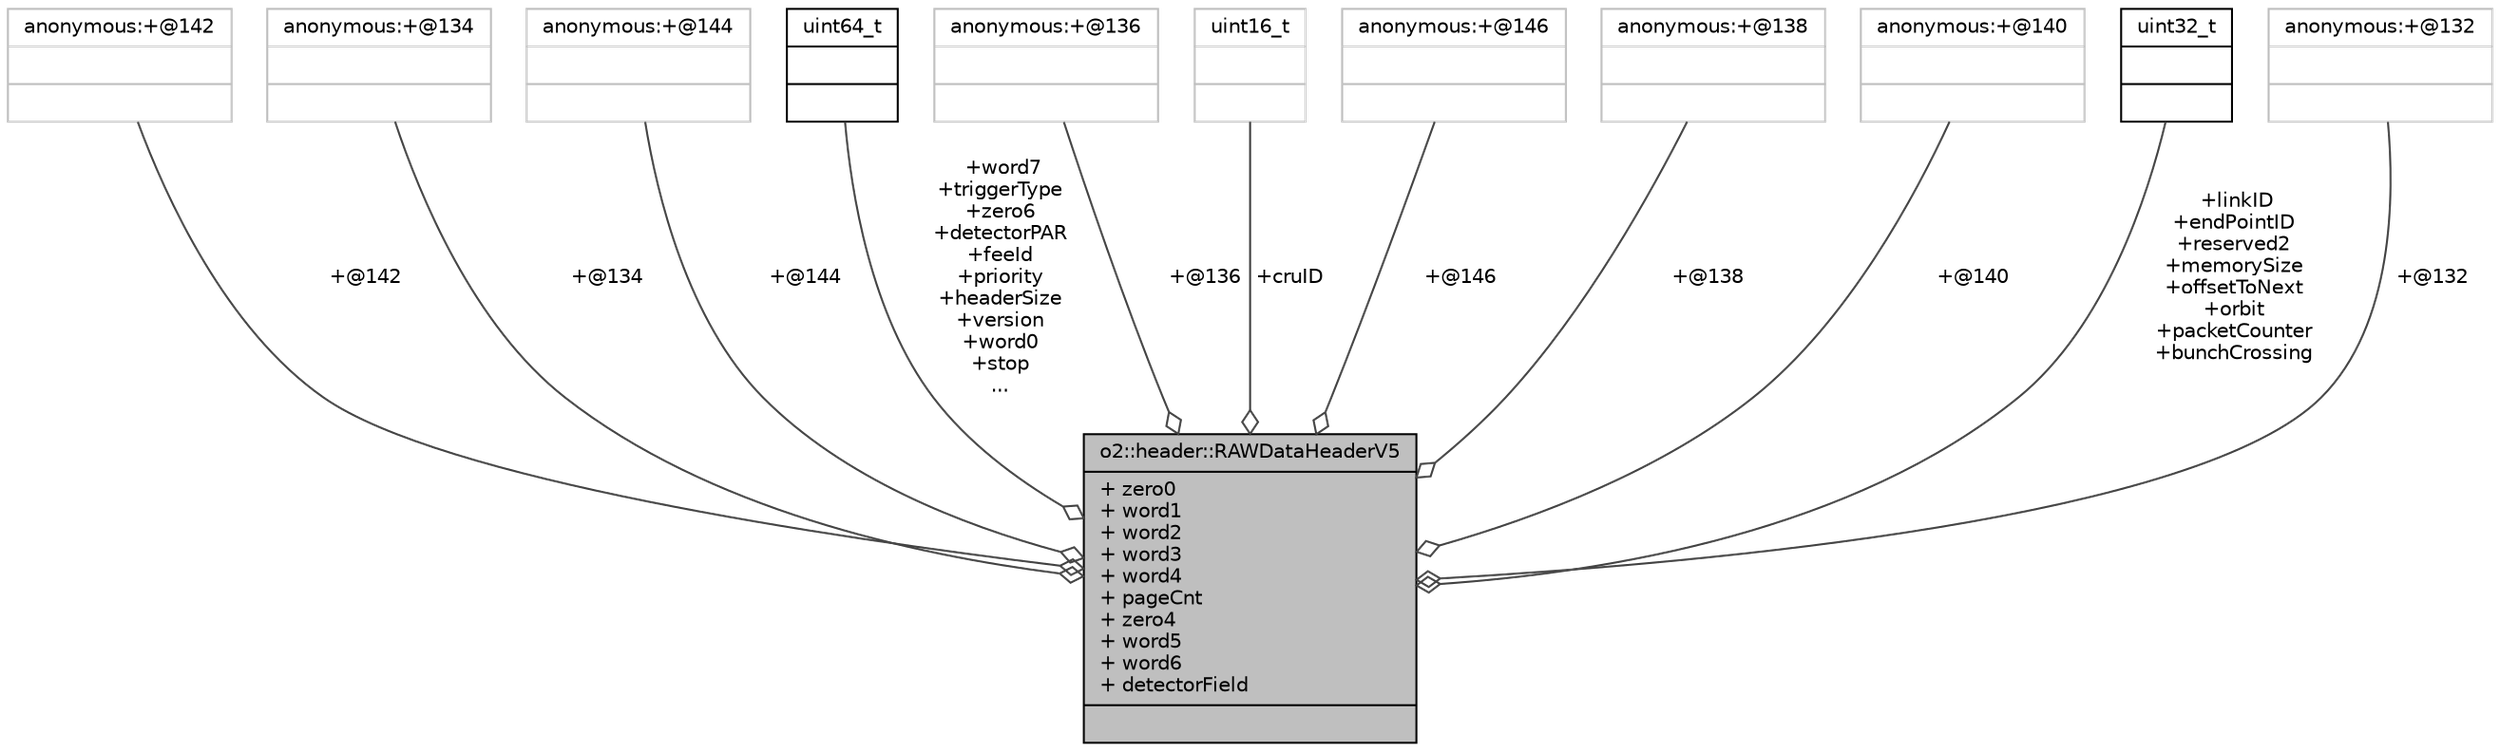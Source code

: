 digraph "o2::header::RAWDataHeaderV5"
{
 // INTERACTIVE_SVG=YES
  bgcolor="transparent";
  edge [fontname="Helvetica",fontsize="10",labelfontname="Helvetica",labelfontsize="10"];
  node [fontname="Helvetica",fontsize="10",shape=record];
  Node1 [label="{o2::header::RAWDataHeaderV5\n|+ zero0\l+ word1\l+ word2\l+ word3\l+ word4\l+ pageCnt\l+ zero4\l+ word5\l+ word6\l+ detectorField\l|}",height=0.2,width=0.4,color="black", fillcolor="grey75", style="filled", fontcolor="black"];
  Node2 -> Node1 [color="grey25",fontsize="10",style="solid",label=" +@142" ,arrowhead="odiamond",fontname="Helvetica"];
  Node2 [label="{anonymous:+@142\n||}",height=0.2,width=0.4,color="grey75"];
  Node3 -> Node1 [color="grey25",fontsize="10",style="solid",label=" +@134" ,arrowhead="odiamond",fontname="Helvetica"];
  Node3 [label="{anonymous:+@134\n||}",height=0.2,width=0.4,color="grey75"];
  Node4 -> Node1 [color="grey25",fontsize="10",style="solid",label=" +@144" ,arrowhead="odiamond",fontname="Helvetica"];
  Node4 [label="{anonymous:+@144\n||}",height=0.2,width=0.4,color="grey75"];
  Node5 -> Node1 [color="grey25",fontsize="10",style="solid",label=" +word7\n+triggerType\n+zero6\n+detectorPAR\n+feeId\n+priority\n+headerSize\n+version\n+word0\n+stop\n..." ,arrowhead="odiamond",fontname="Helvetica"];
  Node5 [label="{uint64_t\n||}",height=0.2,width=0.4,color="black",URL="$d6/d30/classuint64__t.html"];
  Node6 -> Node1 [color="grey25",fontsize="10",style="solid",label=" +@136" ,arrowhead="odiamond",fontname="Helvetica"];
  Node6 [label="{anonymous:+@136\n||}",height=0.2,width=0.4,color="grey75"];
  Node7 -> Node1 [color="grey25",fontsize="10",style="solid",label=" +cruID" ,arrowhead="odiamond",fontname="Helvetica"];
  Node7 [label="{uint16_t\n||}",height=0.2,width=0.4,color="grey75"];
  Node8 -> Node1 [color="grey25",fontsize="10",style="solid",label=" +@146" ,arrowhead="odiamond",fontname="Helvetica"];
  Node8 [label="{anonymous:+@146\n||}",height=0.2,width=0.4,color="grey75"];
  Node9 -> Node1 [color="grey25",fontsize="10",style="solid",label=" +@138" ,arrowhead="odiamond",fontname="Helvetica"];
  Node9 [label="{anonymous:+@138\n||}",height=0.2,width=0.4,color="grey75"];
  Node10 -> Node1 [color="grey25",fontsize="10",style="solid",label=" +@140" ,arrowhead="odiamond",fontname="Helvetica"];
  Node10 [label="{anonymous:+@140\n||}",height=0.2,width=0.4,color="grey75"];
  Node11 -> Node1 [color="grey25",fontsize="10",style="solid",label=" +linkID\n+endPointID\n+reserved2\n+memorySize\n+offsetToNext\n+orbit\n+packetCounter\n+bunchCrossing" ,arrowhead="odiamond",fontname="Helvetica"];
  Node11 [label="{uint32_t\n||}",height=0.2,width=0.4,color="black",URL="$d3/d87/classuint32__t.html"];
  Node12 -> Node1 [color="grey25",fontsize="10",style="solid",label=" +@132" ,arrowhead="odiamond",fontname="Helvetica"];
  Node12 [label="{anonymous:+@132\n||}",height=0.2,width=0.4,color="grey75"];
}
